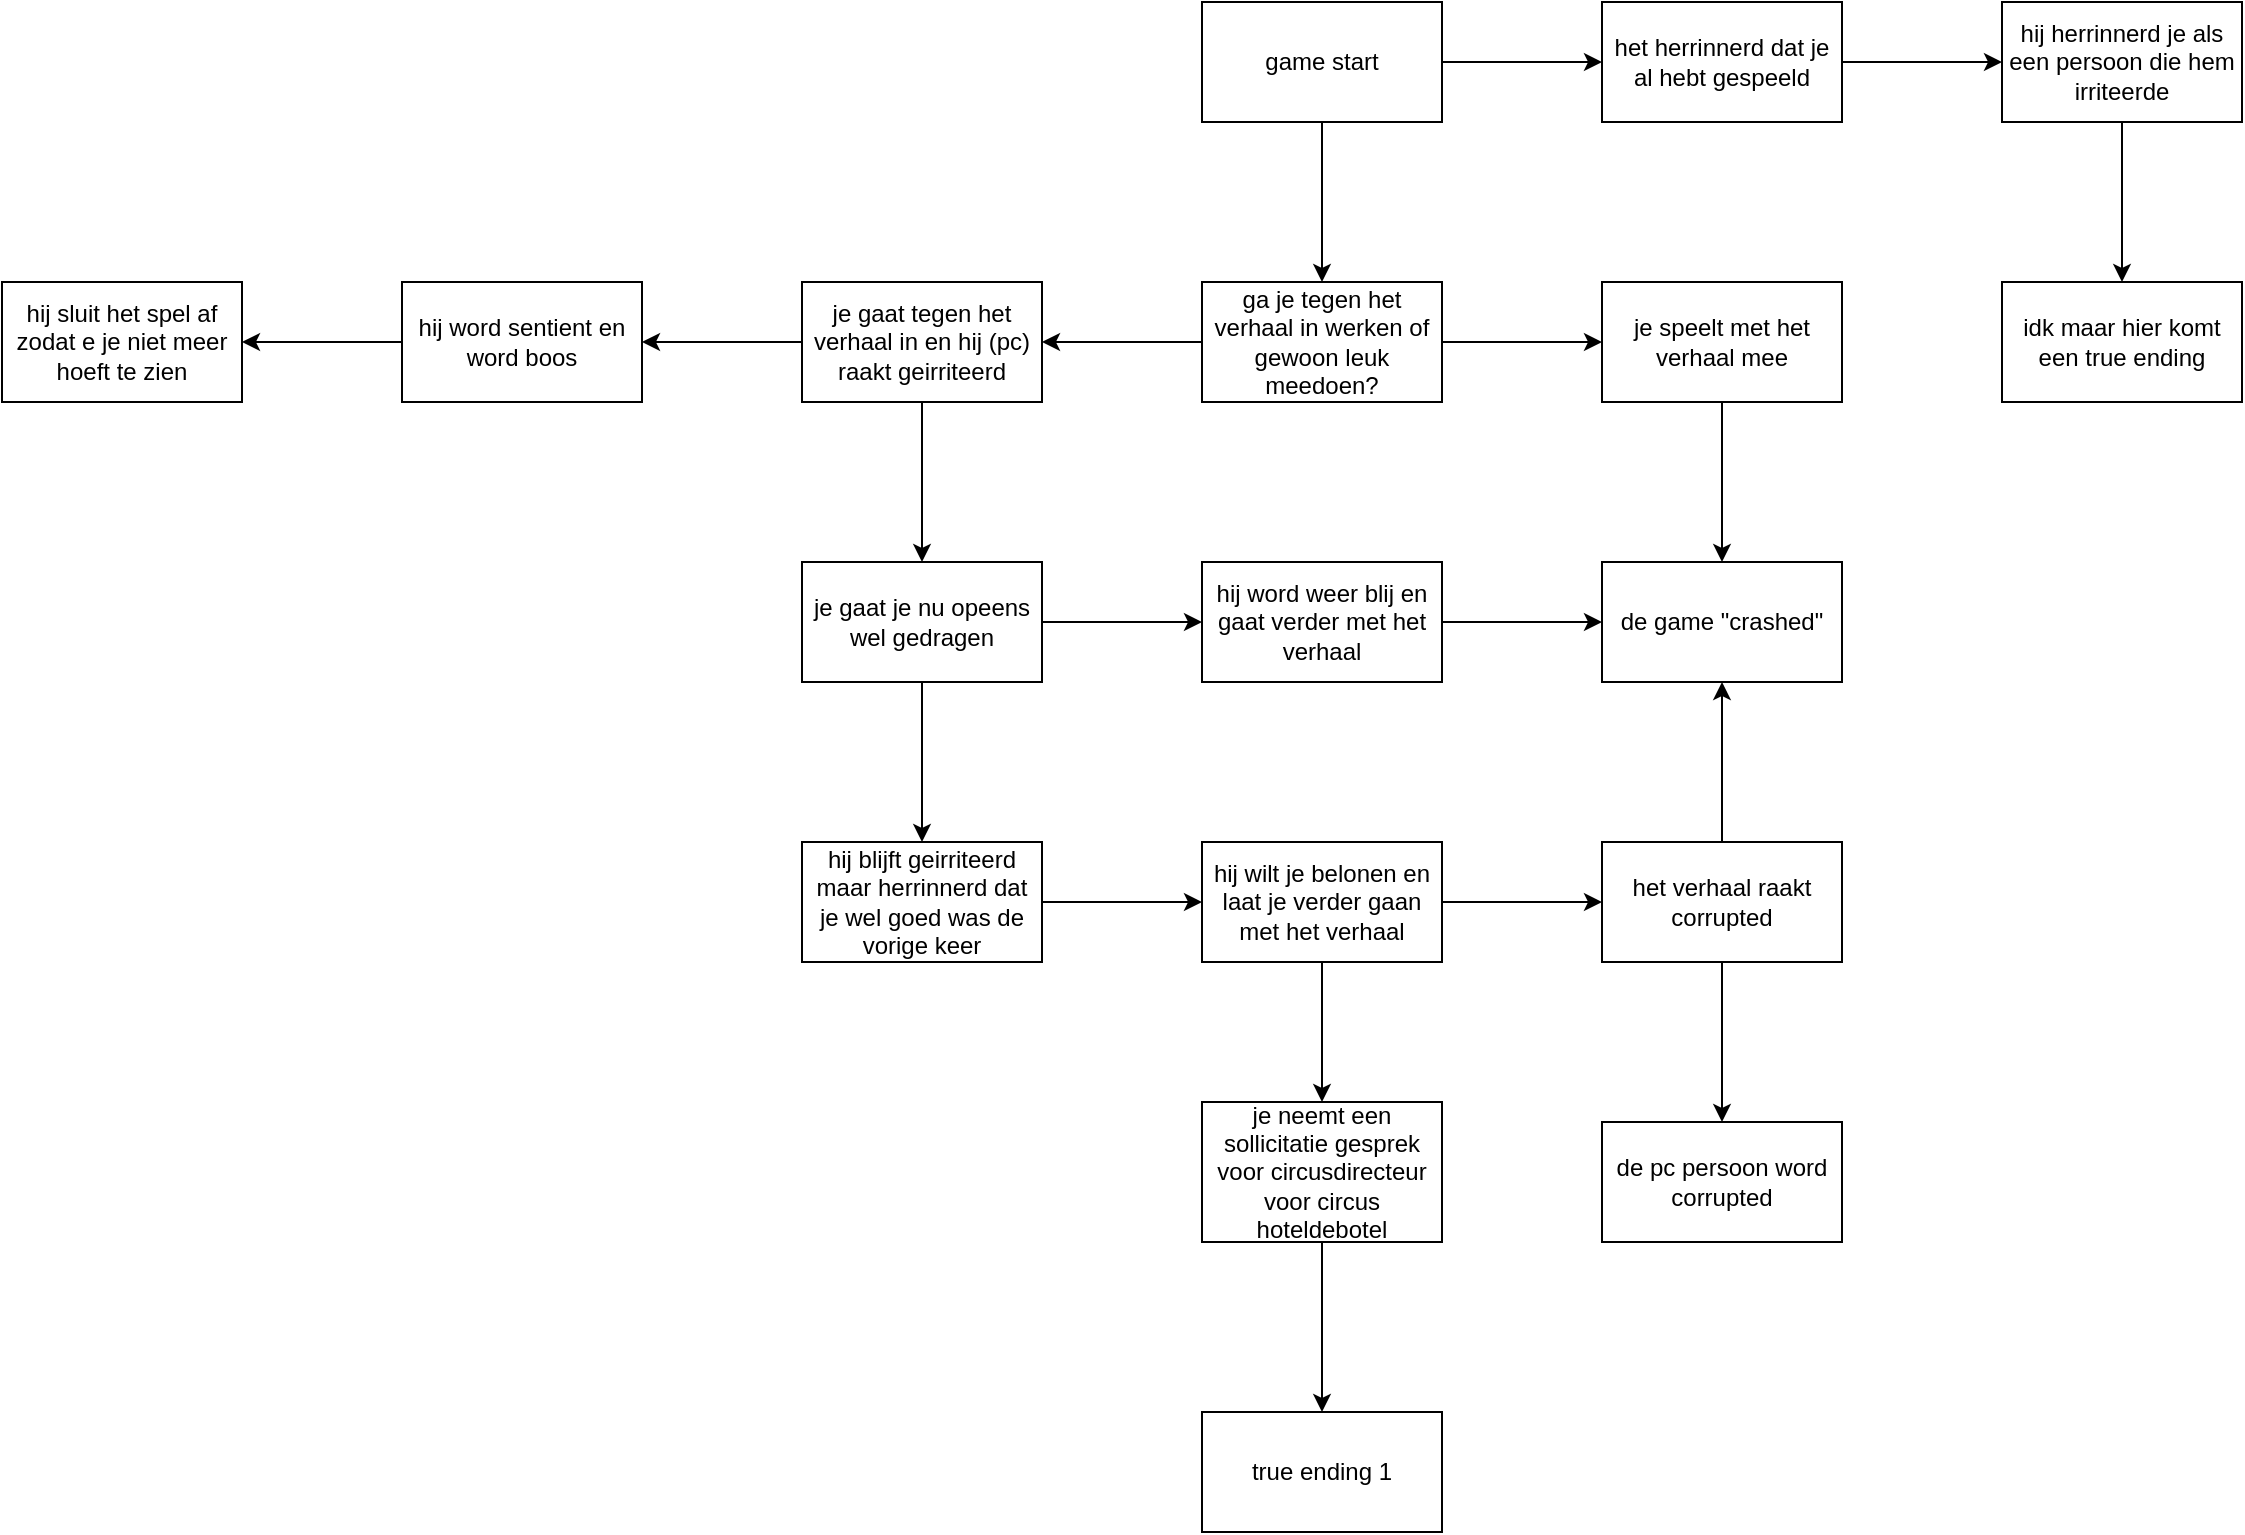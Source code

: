 <mxfile version="15.2.7" type="github">
  <diagram id="yOKVG3dJL8Ef6HxWUau5" name="Page-1">
    <mxGraphModel dx="2231" dy="805" grid="1" gridSize="10" guides="1" tooltips="1" connect="1" arrows="1" fold="1" page="1" pageScale="1" pageWidth="850" pageHeight="1100" math="0" shadow="0">
      <root>
        <mxCell id="0" />
        <mxCell id="1" parent="0" />
        <mxCell id="g_ZjbpEFmkkc0fWu4OdP-3" value="" style="edgeStyle=orthogonalEdgeStyle;rounded=0;orthogonalLoop=1;jettySize=auto;html=1;" edge="1" parent="1" source="g_ZjbpEFmkkc0fWu4OdP-1" target="g_ZjbpEFmkkc0fWu4OdP-2">
          <mxGeometry relative="1" as="geometry" />
        </mxCell>
        <mxCell id="g_ZjbpEFmkkc0fWu4OdP-7" value="" style="edgeStyle=orthogonalEdgeStyle;rounded=0;orthogonalLoop=1;jettySize=auto;html=1;" edge="1" parent="1" source="g_ZjbpEFmkkc0fWu4OdP-1" target="g_ZjbpEFmkkc0fWu4OdP-6">
          <mxGeometry relative="1" as="geometry" />
        </mxCell>
        <mxCell id="g_ZjbpEFmkkc0fWu4OdP-1" value="game start" style="rounded=0;whiteSpace=wrap;html=1;" vertex="1" parent="1">
          <mxGeometry x="360" width="120" height="60" as="geometry" />
        </mxCell>
        <mxCell id="g_ZjbpEFmkkc0fWu4OdP-9" value="" style="edgeStyle=orthogonalEdgeStyle;rounded=0;orthogonalLoop=1;jettySize=auto;html=1;" edge="1" parent="1" source="g_ZjbpEFmkkc0fWu4OdP-2" target="g_ZjbpEFmkkc0fWu4OdP-8">
          <mxGeometry relative="1" as="geometry" />
        </mxCell>
        <mxCell id="g_ZjbpEFmkkc0fWu4OdP-11" value="" style="edgeStyle=orthogonalEdgeStyle;rounded=0;orthogonalLoop=1;jettySize=auto;html=1;" edge="1" parent="1" source="g_ZjbpEFmkkc0fWu4OdP-2" target="g_ZjbpEFmkkc0fWu4OdP-10">
          <mxGeometry relative="1" as="geometry" />
        </mxCell>
        <mxCell id="g_ZjbpEFmkkc0fWu4OdP-2" value="ga je tegen het verhaal in werken of gewoon leuk meedoen?" style="whiteSpace=wrap;html=1;rounded=0;" vertex="1" parent="1">
          <mxGeometry x="360" y="140" width="120" height="60" as="geometry" />
        </mxCell>
        <mxCell id="g_ZjbpEFmkkc0fWu4OdP-36" value="" style="edgeStyle=orthogonalEdgeStyle;rounded=0;orthogonalLoop=1;jettySize=auto;html=1;" edge="1" parent="1" source="g_ZjbpEFmkkc0fWu4OdP-6" target="g_ZjbpEFmkkc0fWu4OdP-35">
          <mxGeometry relative="1" as="geometry" />
        </mxCell>
        <mxCell id="g_ZjbpEFmkkc0fWu4OdP-6" value="het herrinnerd dat je al hebt gespeeld" style="whiteSpace=wrap;html=1;rounded=0;" vertex="1" parent="1">
          <mxGeometry x="560" width="120" height="60" as="geometry" />
        </mxCell>
        <mxCell id="g_ZjbpEFmkkc0fWu4OdP-15" value="" style="edgeStyle=orthogonalEdgeStyle;rounded=0;orthogonalLoop=1;jettySize=auto;html=1;" edge="1" parent="1" source="g_ZjbpEFmkkc0fWu4OdP-8" target="g_ZjbpEFmkkc0fWu4OdP-14">
          <mxGeometry relative="1" as="geometry" />
        </mxCell>
        <mxCell id="g_ZjbpEFmkkc0fWu4OdP-17" value="" style="edgeStyle=orthogonalEdgeStyle;rounded=0;orthogonalLoop=1;jettySize=auto;html=1;" edge="1" parent="1" source="g_ZjbpEFmkkc0fWu4OdP-8" target="g_ZjbpEFmkkc0fWu4OdP-16">
          <mxGeometry relative="1" as="geometry" />
        </mxCell>
        <mxCell id="g_ZjbpEFmkkc0fWu4OdP-8" value="je gaat tegen het verhaal in en hij (pc) raakt geirriteerd" style="whiteSpace=wrap;html=1;rounded=0;" vertex="1" parent="1">
          <mxGeometry x="160" y="140" width="120" height="60" as="geometry" />
        </mxCell>
        <mxCell id="g_ZjbpEFmkkc0fWu4OdP-13" value="" style="edgeStyle=orthogonalEdgeStyle;rounded=0;orthogonalLoop=1;jettySize=auto;html=1;" edge="1" parent="1" source="g_ZjbpEFmkkc0fWu4OdP-10" target="g_ZjbpEFmkkc0fWu4OdP-12">
          <mxGeometry relative="1" as="geometry" />
        </mxCell>
        <mxCell id="g_ZjbpEFmkkc0fWu4OdP-10" value="je speelt met het verhaal mee" style="whiteSpace=wrap;html=1;rounded=0;" vertex="1" parent="1">
          <mxGeometry x="560" y="140" width="120" height="60" as="geometry" />
        </mxCell>
        <mxCell id="g_ZjbpEFmkkc0fWu4OdP-12" value="de game &quot;crashed&quot;" style="whiteSpace=wrap;html=1;rounded=0;" vertex="1" parent="1">
          <mxGeometry x="560" y="280" width="120" height="60" as="geometry" />
        </mxCell>
        <mxCell id="g_ZjbpEFmkkc0fWu4OdP-19" value="" style="edgeStyle=orthogonalEdgeStyle;rounded=0;orthogonalLoop=1;jettySize=auto;html=1;" edge="1" parent="1" source="g_ZjbpEFmkkc0fWu4OdP-14" target="g_ZjbpEFmkkc0fWu4OdP-18">
          <mxGeometry relative="1" as="geometry" />
        </mxCell>
        <mxCell id="g_ZjbpEFmkkc0fWu4OdP-22" value="" style="edgeStyle=orthogonalEdgeStyle;rounded=0;orthogonalLoop=1;jettySize=auto;html=1;" edge="1" parent="1" source="g_ZjbpEFmkkc0fWu4OdP-14" target="g_ZjbpEFmkkc0fWu4OdP-21">
          <mxGeometry relative="1" as="geometry" />
        </mxCell>
        <mxCell id="g_ZjbpEFmkkc0fWu4OdP-14" value="je gaat je nu opeens wel gedragen" style="whiteSpace=wrap;html=1;rounded=0;" vertex="1" parent="1">
          <mxGeometry x="160" y="280" width="120" height="60" as="geometry" />
        </mxCell>
        <mxCell id="g_ZjbpEFmkkc0fWu4OdP-42" value="" style="edgeStyle=orthogonalEdgeStyle;rounded=0;orthogonalLoop=1;jettySize=auto;html=1;" edge="1" parent="1" source="g_ZjbpEFmkkc0fWu4OdP-16" target="g_ZjbpEFmkkc0fWu4OdP-41">
          <mxGeometry relative="1" as="geometry" />
        </mxCell>
        <mxCell id="g_ZjbpEFmkkc0fWu4OdP-16" value="hij word sentient en word boos" style="whiteSpace=wrap;html=1;rounded=0;" vertex="1" parent="1">
          <mxGeometry x="-40" y="140" width="120" height="60" as="geometry" />
        </mxCell>
        <mxCell id="g_ZjbpEFmkkc0fWu4OdP-20" value="" style="edgeStyle=orthogonalEdgeStyle;rounded=0;orthogonalLoop=1;jettySize=auto;html=1;" edge="1" parent="1" source="g_ZjbpEFmkkc0fWu4OdP-18" target="g_ZjbpEFmkkc0fWu4OdP-12">
          <mxGeometry relative="1" as="geometry" />
        </mxCell>
        <mxCell id="g_ZjbpEFmkkc0fWu4OdP-18" value="hij word weer blij en gaat verder met het verhaal" style="whiteSpace=wrap;html=1;rounded=0;" vertex="1" parent="1">
          <mxGeometry x="360" y="280" width="120" height="60" as="geometry" />
        </mxCell>
        <mxCell id="g_ZjbpEFmkkc0fWu4OdP-24" value="" style="edgeStyle=orthogonalEdgeStyle;rounded=0;orthogonalLoop=1;jettySize=auto;html=1;" edge="1" parent="1" source="g_ZjbpEFmkkc0fWu4OdP-21" target="g_ZjbpEFmkkc0fWu4OdP-23">
          <mxGeometry relative="1" as="geometry" />
        </mxCell>
        <mxCell id="g_ZjbpEFmkkc0fWu4OdP-21" value="hij blijft geirriteerd maar herrinnerd dat je wel goed was de vorige keer" style="whiteSpace=wrap;html=1;rounded=0;" vertex="1" parent="1">
          <mxGeometry x="160" y="420" width="120" height="60" as="geometry" />
        </mxCell>
        <mxCell id="g_ZjbpEFmkkc0fWu4OdP-26" value="" style="edgeStyle=orthogonalEdgeStyle;rounded=0;orthogonalLoop=1;jettySize=auto;html=1;" edge="1" parent="1" source="g_ZjbpEFmkkc0fWu4OdP-23" target="g_ZjbpEFmkkc0fWu4OdP-25">
          <mxGeometry relative="1" as="geometry" />
        </mxCell>
        <mxCell id="g_ZjbpEFmkkc0fWu4OdP-31" value="" style="edgeStyle=orthogonalEdgeStyle;rounded=0;orthogonalLoop=1;jettySize=auto;html=1;" edge="1" parent="1" source="g_ZjbpEFmkkc0fWu4OdP-23" target="g_ZjbpEFmkkc0fWu4OdP-30">
          <mxGeometry relative="1" as="geometry" />
        </mxCell>
        <mxCell id="g_ZjbpEFmkkc0fWu4OdP-23" value="hij wilt je belonen en laat je verder gaan met het verhaal" style="whiteSpace=wrap;html=1;rounded=0;" vertex="1" parent="1">
          <mxGeometry x="360" y="420" width="120" height="60" as="geometry" />
        </mxCell>
        <mxCell id="g_ZjbpEFmkkc0fWu4OdP-27" value="" style="edgeStyle=orthogonalEdgeStyle;rounded=0;orthogonalLoop=1;jettySize=auto;html=1;" edge="1" parent="1" source="g_ZjbpEFmkkc0fWu4OdP-25" target="g_ZjbpEFmkkc0fWu4OdP-12">
          <mxGeometry relative="1" as="geometry" />
        </mxCell>
        <mxCell id="g_ZjbpEFmkkc0fWu4OdP-29" value="" style="edgeStyle=orthogonalEdgeStyle;rounded=0;orthogonalLoop=1;jettySize=auto;html=1;" edge="1" parent="1" source="g_ZjbpEFmkkc0fWu4OdP-25" target="g_ZjbpEFmkkc0fWu4OdP-28">
          <mxGeometry relative="1" as="geometry" />
        </mxCell>
        <mxCell id="g_ZjbpEFmkkc0fWu4OdP-25" value="het verhaal raakt corrupted" style="whiteSpace=wrap;html=1;rounded=0;" vertex="1" parent="1">
          <mxGeometry x="560" y="420" width="120" height="60" as="geometry" />
        </mxCell>
        <mxCell id="g_ZjbpEFmkkc0fWu4OdP-28" value="de pc persoon word corrupted" style="whiteSpace=wrap;html=1;rounded=0;" vertex="1" parent="1">
          <mxGeometry x="560" y="560" width="120" height="60" as="geometry" />
        </mxCell>
        <mxCell id="g_ZjbpEFmkkc0fWu4OdP-38" value="" style="edgeStyle=orthogonalEdgeStyle;rounded=0;orthogonalLoop=1;jettySize=auto;html=1;" edge="1" parent="1" source="g_ZjbpEFmkkc0fWu4OdP-30" target="g_ZjbpEFmkkc0fWu4OdP-37">
          <mxGeometry relative="1" as="geometry" />
        </mxCell>
        <mxCell id="g_ZjbpEFmkkc0fWu4OdP-30" value="&lt;div&gt;&lt;span&gt;je neemt een sollicitatie gesprek voor circusdirecteur voor circus hoteldebotel&lt;/span&gt;&lt;/div&gt;" style="whiteSpace=wrap;html=1;rounded=0;" vertex="1" parent="1">
          <mxGeometry x="360" y="550" width="120" height="70" as="geometry" />
        </mxCell>
        <mxCell id="g_ZjbpEFmkkc0fWu4OdP-40" value="" style="edgeStyle=orthogonalEdgeStyle;rounded=0;orthogonalLoop=1;jettySize=auto;html=1;" edge="1" parent="1" source="g_ZjbpEFmkkc0fWu4OdP-35" target="g_ZjbpEFmkkc0fWu4OdP-39">
          <mxGeometry relative="1" as="geometry" />
        </mxCell>
        <mxCell id="g_ZjbpEFmkkc0fWu4OdP-35" value="hij herrinnerd je als een persoon die hem irriteerde" style="whiteSpace=wrap;html=1;rounded=0;" vertex="1" parent="1">
          <mxGeometry x="760" width="120" height="60" as="geometry" />
        </mxCell>
        <mxCell id="g_ZjbpEFmkkc0fWu4OdP-37" value="true ending 1" style="whiteSpace=wrap;html=1;rounded=0;" vertex="1" parent="1">
          <mxGeometry x="360" y="705" width="120" height="60" as="geometry" />
        </mxCell>
        <mxCell id="g_ZjbpEFmkkc0fWu4OdP-39" value="idk maar hier komt een true ending" style="whiteSpace=wrap;html=1;rounded=0;" vertex="1" parent="1">
          <mxGeometry x="760" y="140" width="120" height="60" as="geometry" />
        </mxCell>
        <mxCell id="g_ZjbpEFmkkc0fWu4OdP-41" value="hij sluit het spel af zodat e je niet meer hoeft te zien" style="whiteSpace=wrap;html=1;rounded=0;" vertex="1" parent="1">
          <mxGeometry x="-240" y="140" width="120" height="60" as="geometry" />
        </mxCell>
      </root>
    </mxGraphModel>
  </diagram>
</mxfile>
